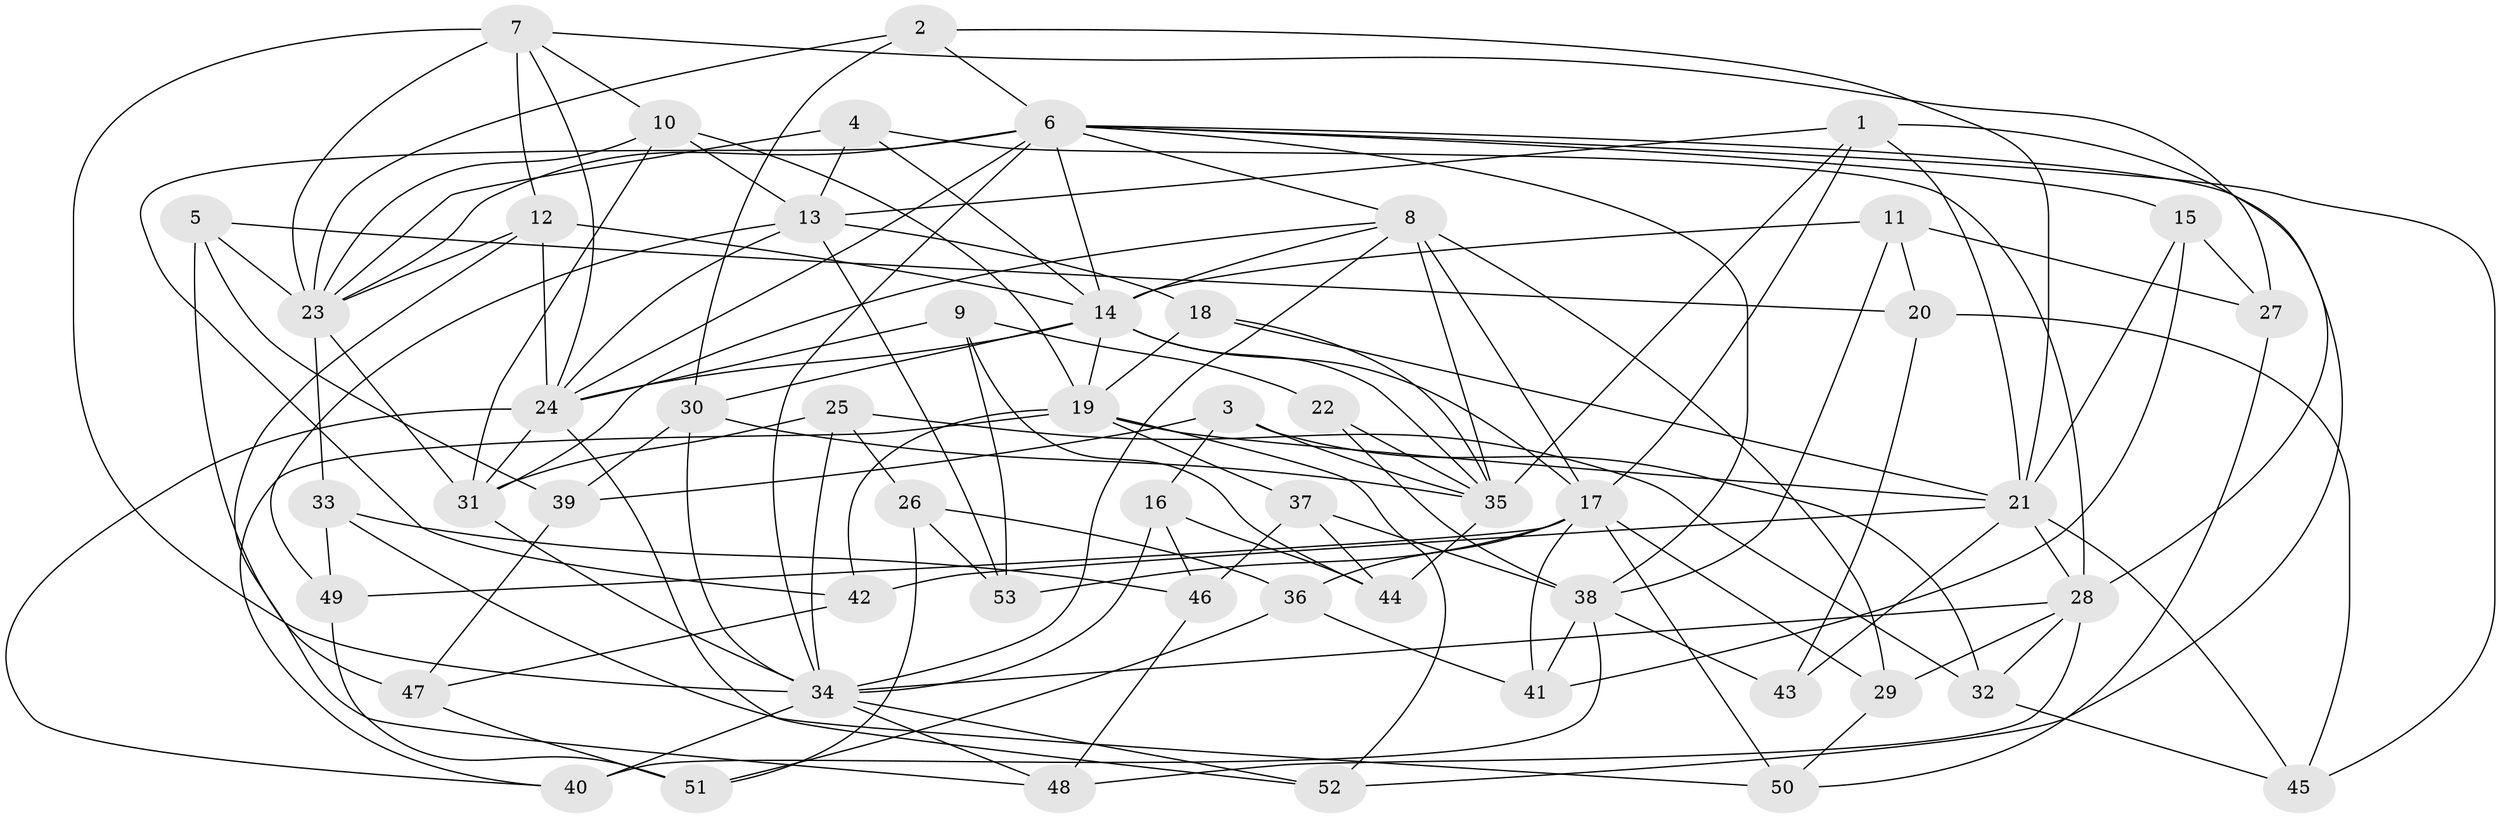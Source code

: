 // original degree distribution, {4: 1.0}
// Generated by graph-tools (version 1.1) at 2025/38/03/09/25 02:38:04]
// undirected, 53 vertices, 139 edges
graph export_dot {
graph [start="1"]
  node [color=gray90,style=filled];
  1;
  2;
  3;
  4;
  5;
  6;
  7;
  8;
  9;
  10;
  11;
  12;
  13;
  14;
  15;
  16;
  17;
  18;
  19;
  20;
  21;
  22;
  23;
  24;
  25;
  26;
  27;
  28;
  29;
  30;
  31;
  32;
  33;
  34;
  35;
  36;
  37;
  38;
  39;
  40;
  41;
  42;
  43;
  44;
  45;
  46;
  47;
  48;
  49;
  50;
  51;
  52;
  53;
  1 -- 13 [weight=1.0];
  1 -- 17 [weight=1.0];
  1 -- 21 [weight=1.0];
  1 -- 28 [weight=2.0];
  1 -- 35 [weight=1.0];
  2 -- 6 [weight=1.0];
  2 -- 21 [weight=1.0];
  2 -- 23 [weight=1.0];
  2 -- 30 [weight=1.0];
  3 -- 16 [weight=1.0];
  3 -- 32 [weight=1.0];
  3 -- 35 [weight=1.0];
  3 -- 39 [weight=1.0];
  4 -- 13 [weight=1.0];
  4 -- 14 [weight=1.0];
  4 -- 23 [weight=1.0];
  4 -- 28 [weight=1.0];
  5 -- 20 [weight=1.0];
  5 -- 23 [weight=1.0];
  5 -- 39 [weight=1.0];
  5 -- 47 [weight=1.0];
  6 -- 8 [weight=1.0];
  6 -- 14 [weight=1.0];
  6 -- 15 [weight=1.0];
  6 -- 23 [weight=2.0];
  6 -- 24 [weight=1.0];
  6 -- 34 [weight=1.0];
  6 -- 38 [weight=1.0];
  6 -- 42 [weight=1.0];
  6 -- 45 [weight=1.0];
  6 -- 52 [weight=1.0];
  7 -- 10 [weight=2.0];
  7 -- 12 [weight=1.0];
  7 -- 23 [weight=2.0];
  7 -- 24 [weight=1.0];
  7 -- 27 [weight=1.0];
  7 -- 34 [weight=1.0];
  8 -- 14 [weight=1.0];
  8 -- 17 [weight=1.0];
  8 -- 29 [weight=1.0];
  8 -- 31 [weight=1.0];
  8 -- 34 [weight=1.0];
  8 -- 35 [weight=2.0];
  9 -- 22 [weight=1.0];
  9 -- 24 [weight=1.0];
  9 -- 44 [weight=1.0];
  9 -- 53 [weight=1.0];
  10 -- 13 [weight=1.0];
  10 -- 19 [weight=1.0];
  10 -- 23 [weight=1.0];
  10 -- 31 [weight=1.0];
  11 -- 14 [weight=1.0];
  11 -- 20 [weight=1.0];
  11 -- 27 [weight=1.0];
  11 -- 38 [weight=1.0];
  12 -- 14 [weight=1.0];
  12 -- 23 [weight=2.0];
  12 -- 24 [weight=1.0];
  12 -- 48 [weight=1.0];
  13 -- 18 [weight=1.0];
  13 -- 24 [weight=2.0];
  13 -- 49 [weight=1.0];
  13 -- 53 [weight=1.0];
  14 -- 17 [weight=2.0];
  14 -- 19 [weight=2.0];
  14 -- 24 [weight=1.0];
  14 -- 30 [weight=1.0];
  14 -- 35 [weight=1.0];
  15 -- 21 [weight=1.0];
  15 -- 27 [weight=1.0];
  15 -- 41 [weight=1.0];
  16 -- 34 [weight=1.0];
  16 -- 44 [weight=1.0];
  16 -- 46 [weight=1.0];
  17 -- 29 [weight=1.0];
  17 -- 36 [weight=1.0];
  17 -- 41 [weight=1.0];
  17 -- 49 [weight=1.0];
  17 -- 50 [weight=1.0];
  17 -- 53 [weight=1.0];
  18 -- 19 [weight=1.0];
  18 -- 21 [weight=1.0];
  18 -- 35 [weight=1.0];
  19 -- 21 [weight=2.0];
  19 -- 37 [weight=1.0];
  19 -- 40 [weight=1.0];
  19 -- 42 [weight=1.0];
  19 -- 52 [weight=1.0];
  20 -- 43 [weight=1.0];
  20 -- 45 [weight=1.0];
  21 -- 28 [weight=2.0];
  21 -- 42 [weight=1.0];
  21 -- 43 [weight=2.0];
  21 -- 45 [weight=1.0];
  22 -- 35 [weight=1.0];
  22 -- 38 [weight=2.0];
  23 -- 31 [weight=1.0];
  23 -- 33 [weight=1.0];
  24 -- 31 [weight=3.0];
  24 -- 40 [weight=1.0];
  24 -- 52 [weight=1.0];
  25 -- 26 [weight=1.0];
  25 -- 31 [weight=1.0];
  25 -- 32 [weight=1.0];
  25 -- 34 [weight=1.0];
  26 -- 36 [weight=1.0];
  26 -- 51 [weight=1.0];
  26 -- 53 [weight=1.0];
  27 -- 50 [weight=1.0];
  28 -- 29 [weight=1.0];
  28 -- 32 [weight=1.0];
  28 -- 34 [weight=2.0];
  28 -- 48 [weight=1.0];
  29 -- 50 [weight=1.0];
  30 -- 34 [weight=1.0];
  30 -- 35 [weight=2.0];
  30 -- 39 [weight=1.0];
  31 -- 34 [weight=1.0];
  32 -- 45 [weight=1.0];
  33 -- 46 [weight=1.0];
  33 -- 49 [weight=1.0];
  33 -- 50 [weight=1.0];
  34 -- 40 [weight=1.0];
  34 -- 48 [weight=1.0];
  34 -- 52 [weight=1.0];
  35 -- 44 [weight=1.0];
  36 -- 41 [weight=1.0];
  36 -- 51 [weight=1.0];
  37 -- 38 [weight=1.0];
  37 -- 44 [weight=1.0];
  37 -- 46 [weight=1.0];
  38 -- 40 [weight=1.0];
  38 -- 41 [weight=1.0];
  38 -- 43 [weight=1.0];
  39 -- 47 [weight=1.0];
  42 -- 47 [weight=1.0];
  46 -- 48 [weight=1.0];
  47 -- 51 [weight=1.0];
  49 -- 51 [weight=1.0];
}
